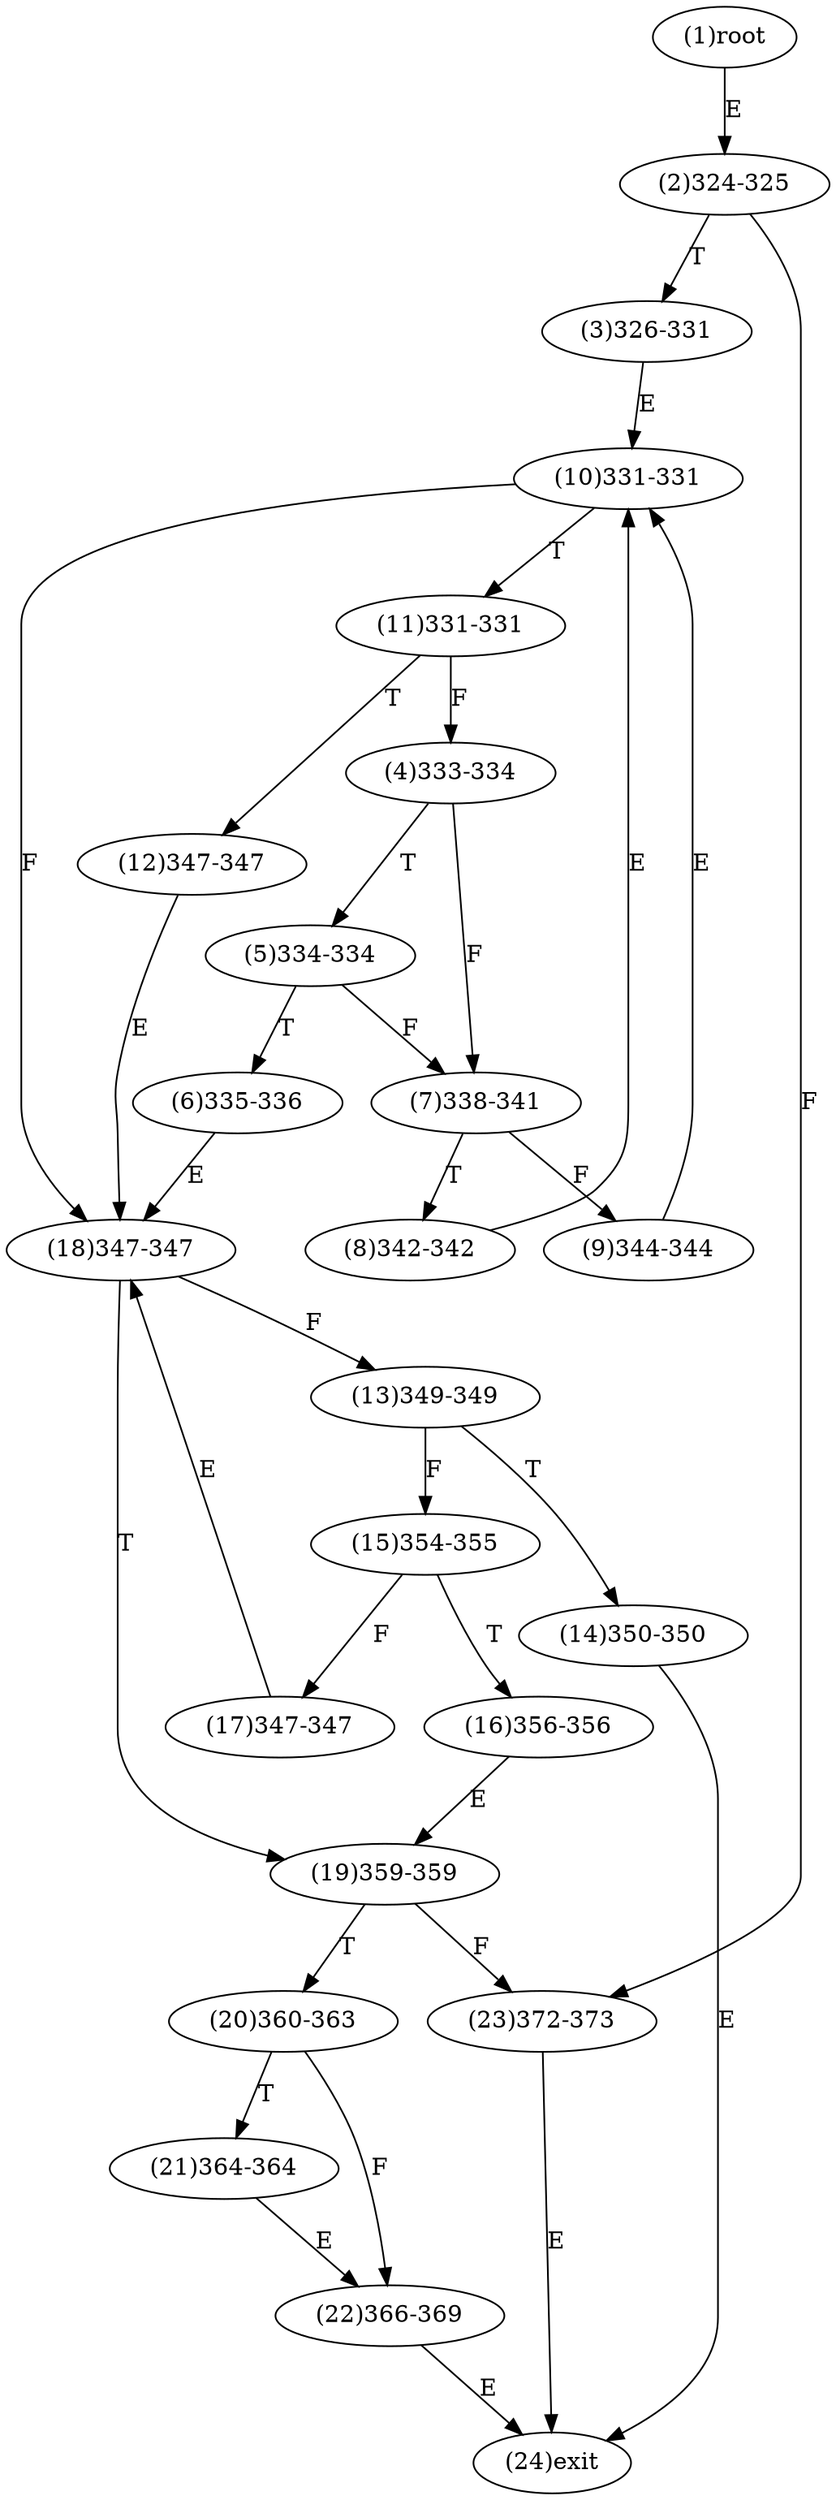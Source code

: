 digraph "" { 
1[ label="(1)root"];
2[ label="(2)324-325"];
3[ label="(3)326-331"];
4[ label="(4)333-334"];
5[ label="(5)334-334"];
6[ label="(6)335-336"];
7[ label="(7)338-341"];
8[ label="(8)342-342"];
9[ label="(9)344-344"];
10[ label="(10)331-331"];
11[ label="(11)331-331"];
12[ label="(12)347-347"];
13[ label="(13)349-349"];
14[ label="(14)350-350"];
15[ label="(15)354-355"];
17[ label="(17)347-347"];
16[ label="(16)356-356"];
19[ label="(19)359-359"];
18[ label="(18)347-347"];
21[ label="(21)364-364"];
20[ label="(20)360-363"];
23[ label="(23)372-373"];
22[ label="(22)366-369"];
24[ label="(24)exit"];
1->2[ label="E"];
2->23[ label="F"];
2->3[ label="T"];
3->10[ label="E"];
4->7[ label="F"];
4->5[ label="T"];
5->7[ label="F"];
5->6[ label="T"];
6->18[ label="E"];
7->9[ label="F"];
7->8[ label="T"];
8->10[ label="E"];
9->10[ label="E"];
10->18[ label="F"];
10->11[ label="T"];
11->4[ label="F"];
11->12[ label="T"];
12->18[ label="E"];
13->15[ label="F"];
13->14[ label="T"];
14->24[ label="E"];
15->17[ label="F"];
15->16[ label="T"];
16->19[ label="E"];
17->18[ label="E"];
18->13[ label="F"];
18->19[ label="T"];
19->23[ label="F"];
19->20[ label="T"];
20->22[ label="F"];
20->21[ label="T"];
21->22[ label="E"];
22->24[ label="E"];
23->24[ label="E"];
}
